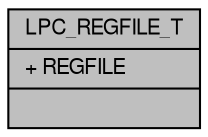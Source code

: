 digraph "LPC_REGFILE_T"
{
  edge [fontname="FreeSans",fontsize="10",labelfontname="FreeSans",labelfontsize="10"];
  node [fontname="FreeSans",fontsize="10",shape=record];
  Node1 [label="{LPC_REGFILE_T\n|+ REGFILE\l|}",height=0.2,width=0.4,color="black", fillcolor="grey75", style="filled", fontcolor="black"];
}

